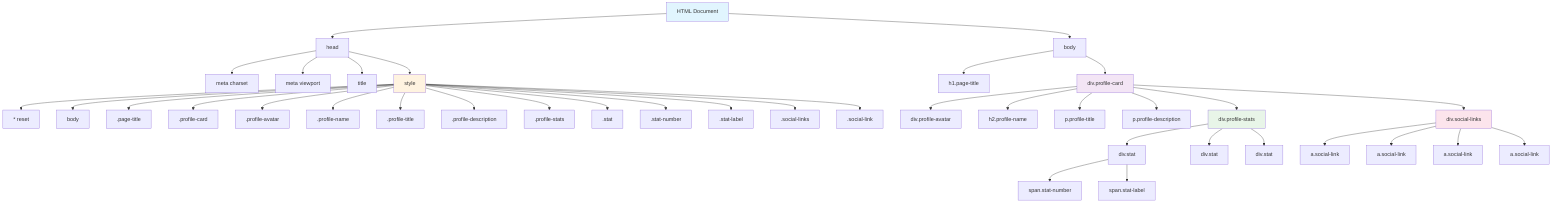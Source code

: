 graph TD
    A[HTML Document] --> B[head]
    A --> C[body]

    B --> B1[meta charset]
    B --> B2[meta viewport]
    B --> B3[title]
    B --> B4[style]

    B4 --> S1[* reset]
    B4 --> S2[body]
    B4 --> S3[.page-title]
    B4 --> S4[.profile-card]
    B4 --> S5[.profile-avatar]
    B4 --> S6[.profile-name]
    B4 --> S7[.profile-title]
    B4 --> S8[.profile-description]
    B4 --> S9[.profile-stats]
    B4 --> S10[.stat]
    B4 --> S11[.stat-number]
    B4 --> S12[.stat-label]
    B4 --> S13[.social-links]
    B4 --> S14[.social-link]

    C --> C1[h1.page-title]
    C --> C2[div.profile-card]

    C2 --> D1[div.profile-avatar]
    C2 --> D2[h2.profile-name]
    C2 --> D3[p.profile-title]
    C2 --> D4[p.profile-description]
    C2 --> D5[div.profile-stats]
    C2 --> D6[div.social-links]

    D5 --> E1[div.stat]
    D5 --> E2[div.stat]
    D5 --> E3[div.stat]

    E1 --> F1[span.stat-number]
    E1 --> F2[span.stat-label]

    D6 --> G1[a.social-link]
    D6 --> G2[a.social-link]
    D6 --> G3[a.social-link]
    D6 --> G4[a.social-link]

    style A fill:#e1f5fe
    style C2 fill:#f3e5f5
    style B4 fill:#fff3e0
    style D5 fill:#e8f5e8
    style D6 fill:#fce4ec